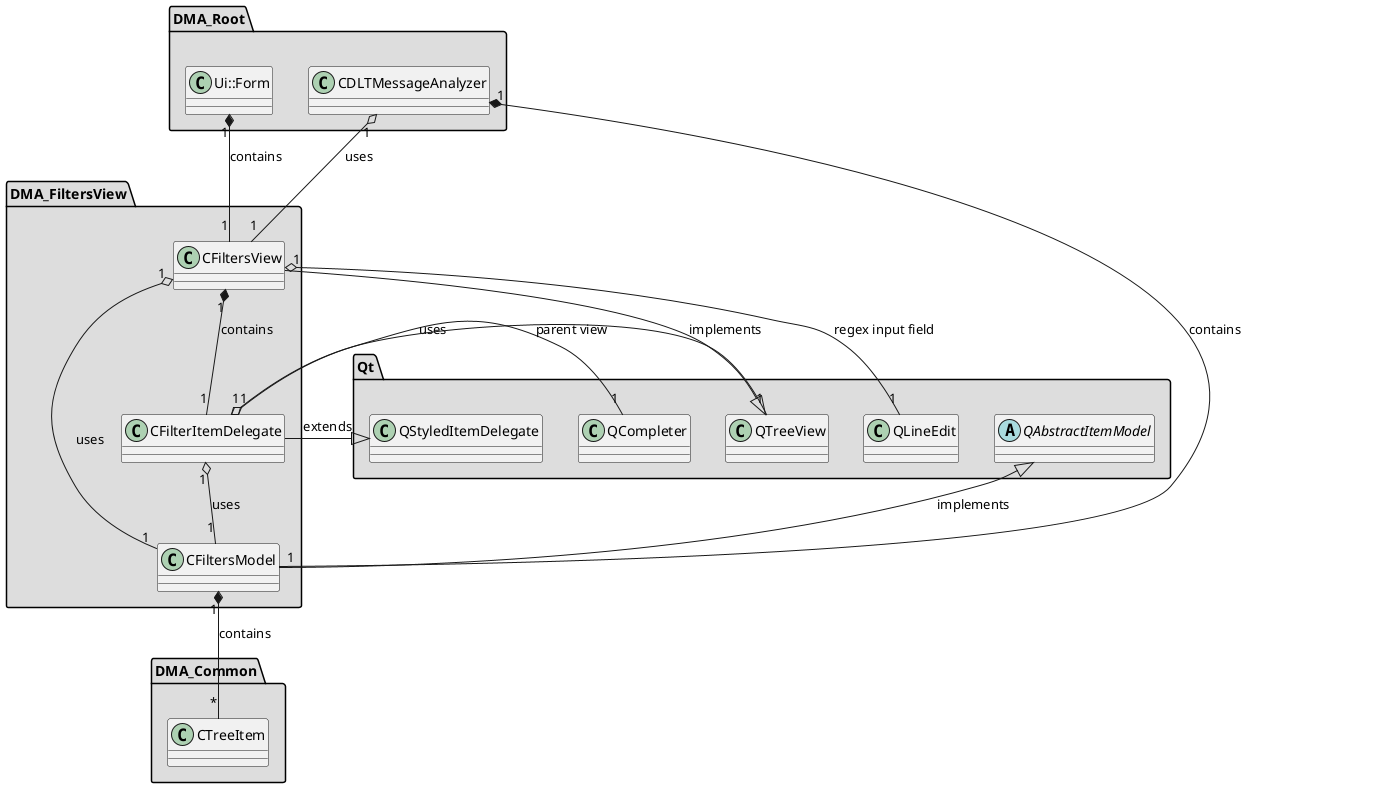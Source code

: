 
@startuml

skinparam wrapWidth 600
package "DMA_Common" #DDDDDD
{

class "CTreeItem"
{
}

}

package "DMA_FiltersView" #DDDDDD
{

class "CFilterItemDelegate"
{
}

class "CFiltersModel"
{
}

class "CFiltersView"
{
}

}

package "DMA_Root" #DDDDDD
{

class "CDLTMessageAnalyzer"
{
}

class "Ui::Form"
{
}

}

package "Qt" #DDDDDD
{

abstract class "QAbstractItemModel"
{
}

class "QCompleter"
{
}

class "QLineEdit"
{
}

class "QStyledItemDelegate"
{
}

class "QTreeView"
{
}

}

'====================Inheritance section====================
QStyledItemDelegate <|-- CFilterItemDelegate : extends
QAbstractItemModel <|-- CFiltersModel : implements
QTreeView <|-- CFiltersView : implements

'====================Dependencies section====================
CFilterItemDelegate "1" o-- "1" CFiltersModel : uses
CFilterItemDelegate "1" o-- "1" QCompleter : uses
CFilterItemDelegate "1" o-- "1" QTreeView : parent view
CFiltersModel "1" *-- "*" CTreeItem : contains
CFiltersView "1" *-- "1" CFilterItemDelegate : contains
CFiltersView "1" o-- "1" CFiltersModel : uses
CFiltersView "1" o-- "1" QLineEdit : regex input field
CDLTMessageAnalyzer "1" *-- "1" CFiltersModel : contains
CDLTMessageAnalyzer "1" o-- "1" CFiltersView : uses
Ui::Form "1" *-- "1" CFiltersView : contains

@enduml